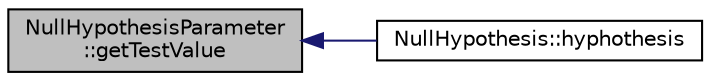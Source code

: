 digraph "NullHypothesisParameter::getTestValue"
{
  bgcolor="transparent";
  edge [fontname="Helvetica",fontsize="10",labelfontname="Helvetica",labelfontsize="10"];
  node [fontname="Helvetica",fontsize="10",shape=record];
  rankdir="LR";
  Node20 [label="NullHypothesisParameter\l::getTestValue",height=0.2,width=0.4,color="black", fillcolor="grey75", style="filled", fontcolor="black"];
  Node20 -> Node21 [dir="back",color="midnightblue",fontsize="10",style="solid",fontname="Helvetica"];
  Node21 [label="NullHypothesis::hyphothesis",height=0.2,width=0.4,color="black",URL="$class_null_hypothesis.html#a174eefddec16be350423e01a3bb5025d",tooltip="가설검정을 수행합니다. "];
}
